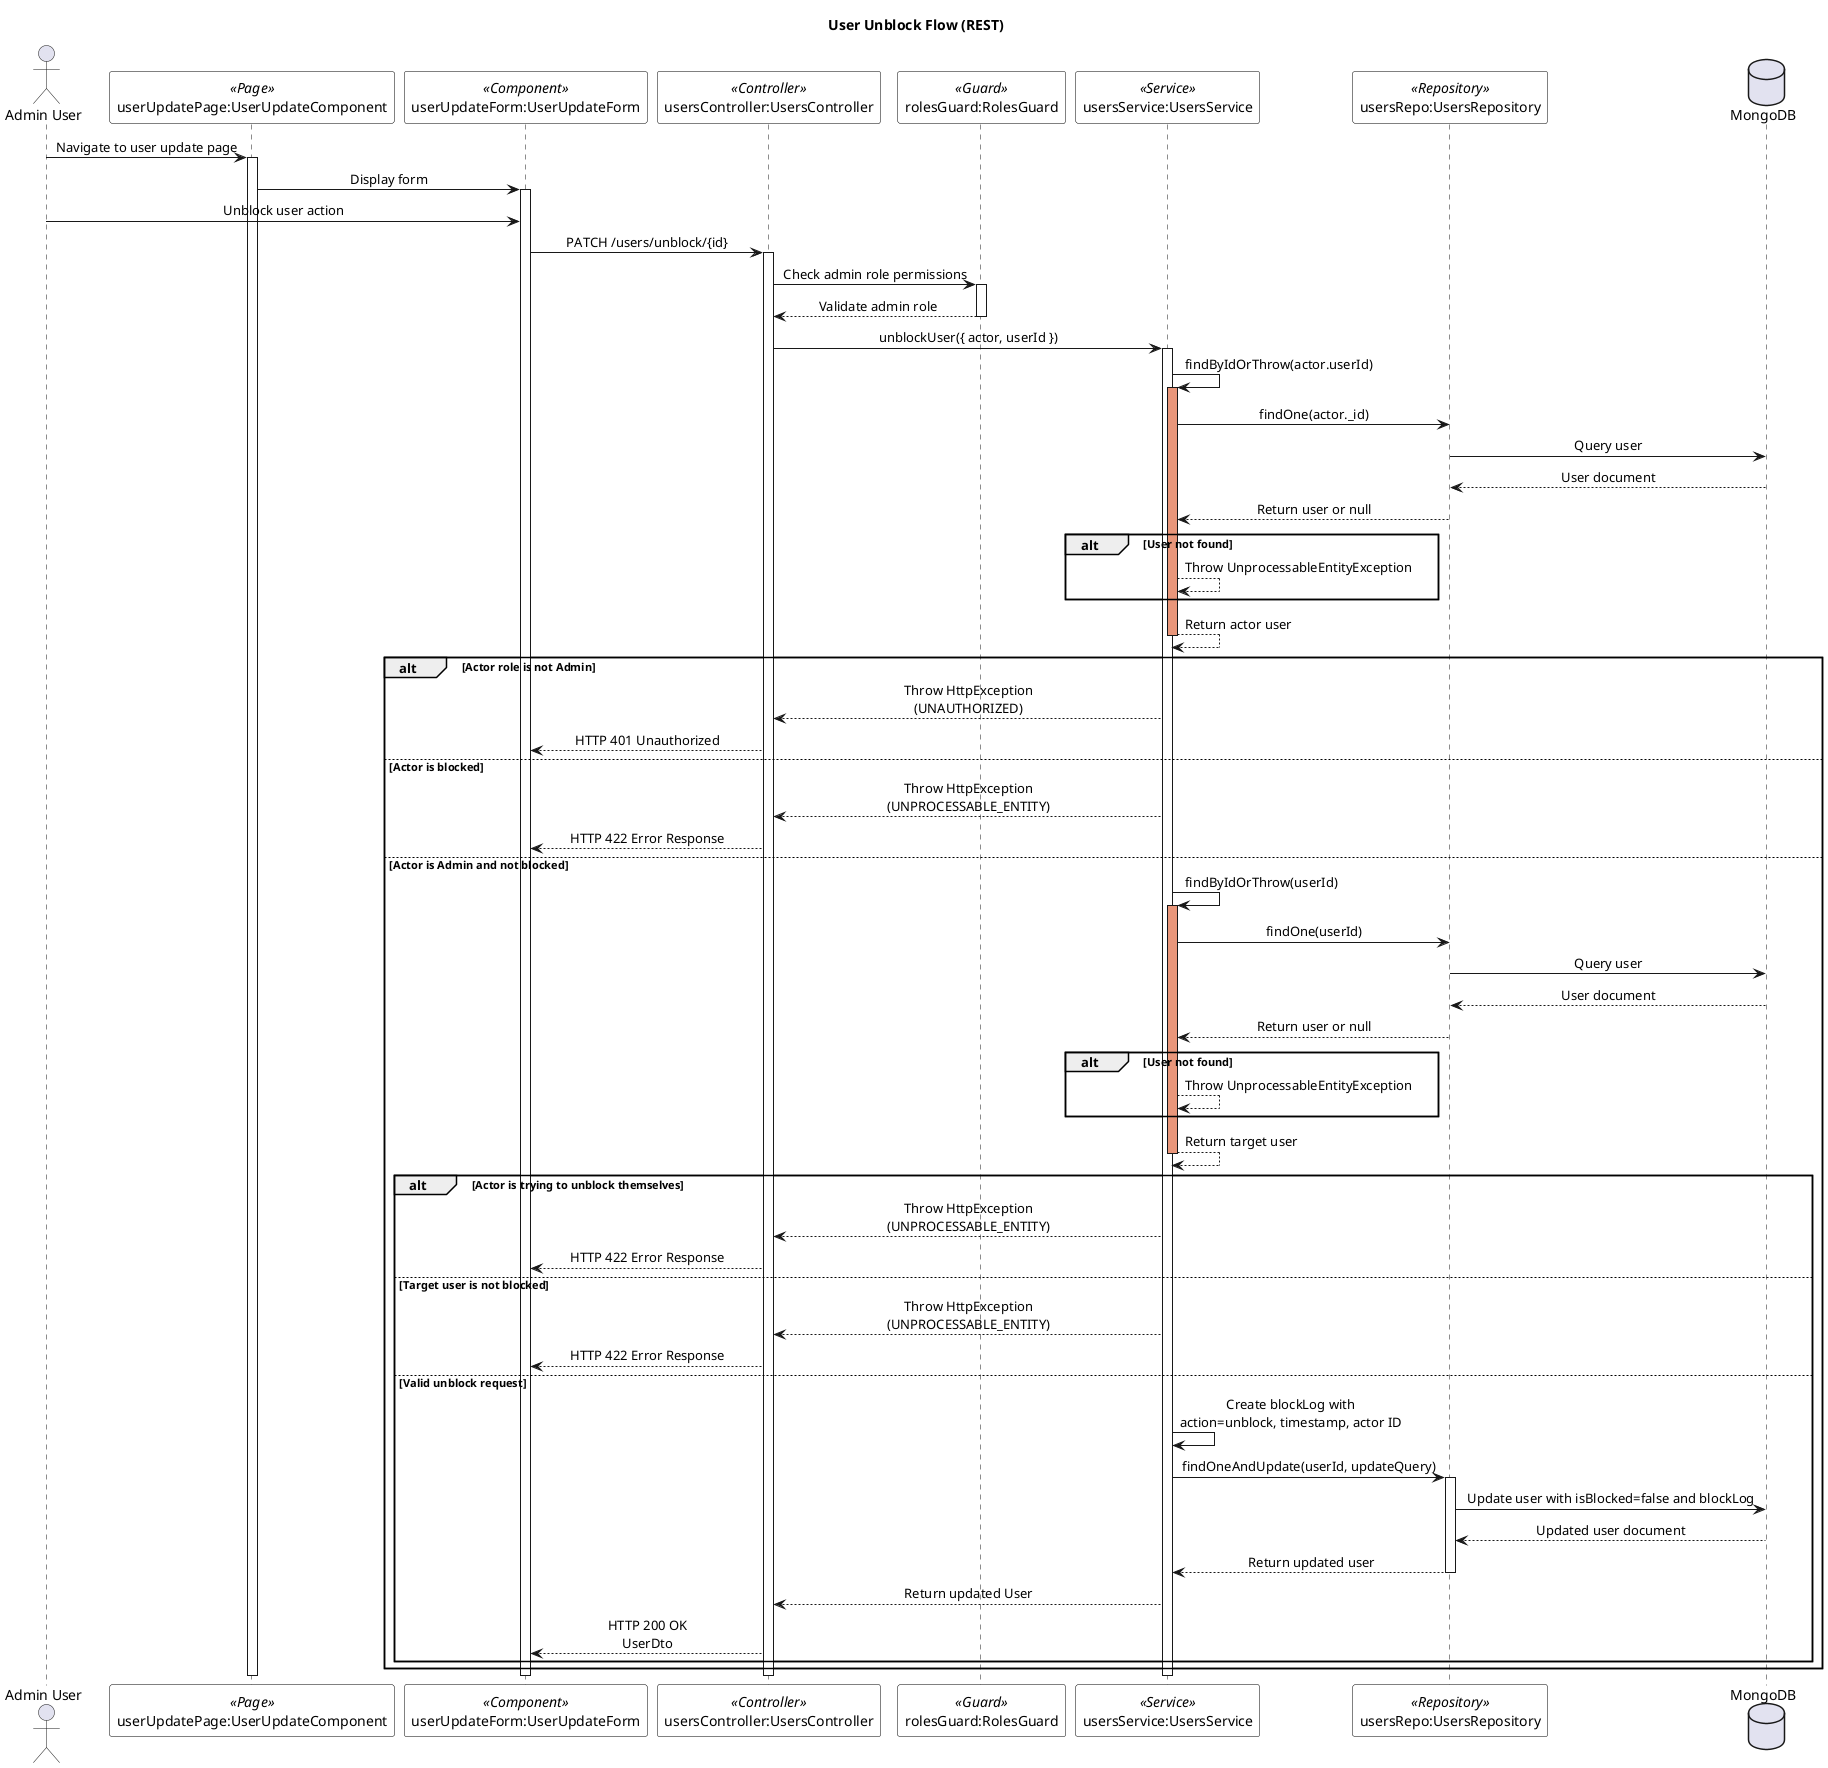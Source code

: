 @startuml User Unblock Flow

skinparam SequenceMessageAlignment center
skinparam SequenceBoxBackgroundColor white
skinparam SequenceBoxBorderColor black
skinparam NoteBackgroundColor lightyellow
skinparam NoteBorderColor black
skinparam ParticipantBackgroundColor white
skinparam ParticipantBorderColor black

title User Unblock Flow (REST)

actor "Admin User" as adminUser
participant "userUpdatePage:UserUpdateComponent" as userUpdatePage <<Page>>
participant "userUpdateForm:UserUpdateForm" as userUpdateForm <<Component>>
participant "usersController:UsersController" as usersController <<Controller>>
participant "rolesGuard:RolesGuard" as rolesGuard <<Guard>>
participant "usersService:UsersService" as usersService <<Service>>
participant "usersRepo:UsersRepository" as usersRepo <<Repository>>
database "MongoDB" as mongoDB

adminUser -> userUpdatePage : Navigate to user update page
activate userUpdatePage

userUpdatePage -> userUpdateForm : Display form
activate userUpdateForm

adminUser -> userUpdateForm : Unblock user action

userUpdateForm -> usersController : PATCH /users/unblock/{id}
activate usersController

usersController -> rolesGuard : Check admin role permissions
activate rolesGuard
rolesGuard --> usersController : Validate admin role
deactivate rolesGuard

usersController -> usersService : unblockUser({ actor, userId })
activate usersService

usersService -> usersService : findByIdOrThrow(actor.userId)
activate usersService #DarkSalmon
usersService -> usersRepo : findOne(actor._id)
usersRepo -> mongoDB : Query user
mongoDB --> usersRepo : User document
usersRepo --> usersService : Return user or null
alt User not found
    usersService --> usersService : Throw UnprocessableEntityException
end
usersService --> usersService : Return actor user
deactivate usersService

alt Actor role is not Admin
    usersService --> usersController : Throw HttpException\n(UNAUTHORIZED)
    usersController --> userUpdateForm : HTTP 401 Unauthorized
else Actor is blocked
    usersService --> usersController : Throw HttpException\n(UNPROCESSABLE_ENTITY)
    usersController --> userUpdateForm : HTTP 422 Error Response
else Actor is Admin and not blocked
    usersService -> usersService : findByIdOrThrow(userId)
    activate usersService #DarkSalmon
    usersService -> usersRepo : findOne(userId)
    usersRepo -> mongoDB : Query user
    mongoDB --> usersRepo : User document
    usersRepo --> usersService : Return user or null
    alt User not found
        usersService --> usersService : Throw UnprocessableEntityException
    end
    usersService --> usersService : Return target user
    deactivate usersService

    alt Actor is trying to unblock themselves
        usersService --> usersController : Throw HttpException\n(UNPROCESSABLE_ENTITY)
        usersController --> userUpdateForm : HTTP 422 Error Response
    else Target user is not blocked
        usersService --> usersController : Throw HttpException\n(UNPROCESSABLE_ENTITY)
        usersController --> userUpdateForm : HTTP 422 Error Response
    else Valid unblock request
        usersService -> usersService : Create blockLog with\naction=unblock, timestamp, actor ID

        usersService -> usersRepo : findOneAndUpdate(userId, updateQuery)
        activate usersRepo
        usersRepo -> mongoDB : Update user with isBlocked=false and blockLog
        mongoDB --> usersRepo : Updated user document
        usersRepo --> usersService : Return updated user
        deactivate usersRepo

        usersService --> usersController : Return updated User
        usersController --> userUpdateForm : HTTP 200 OK\nUserDto
    end
end

deactivate usersService
deactivate usersController

deactivate userUpdateForm
deactivate userUpdatePage

@enduml
